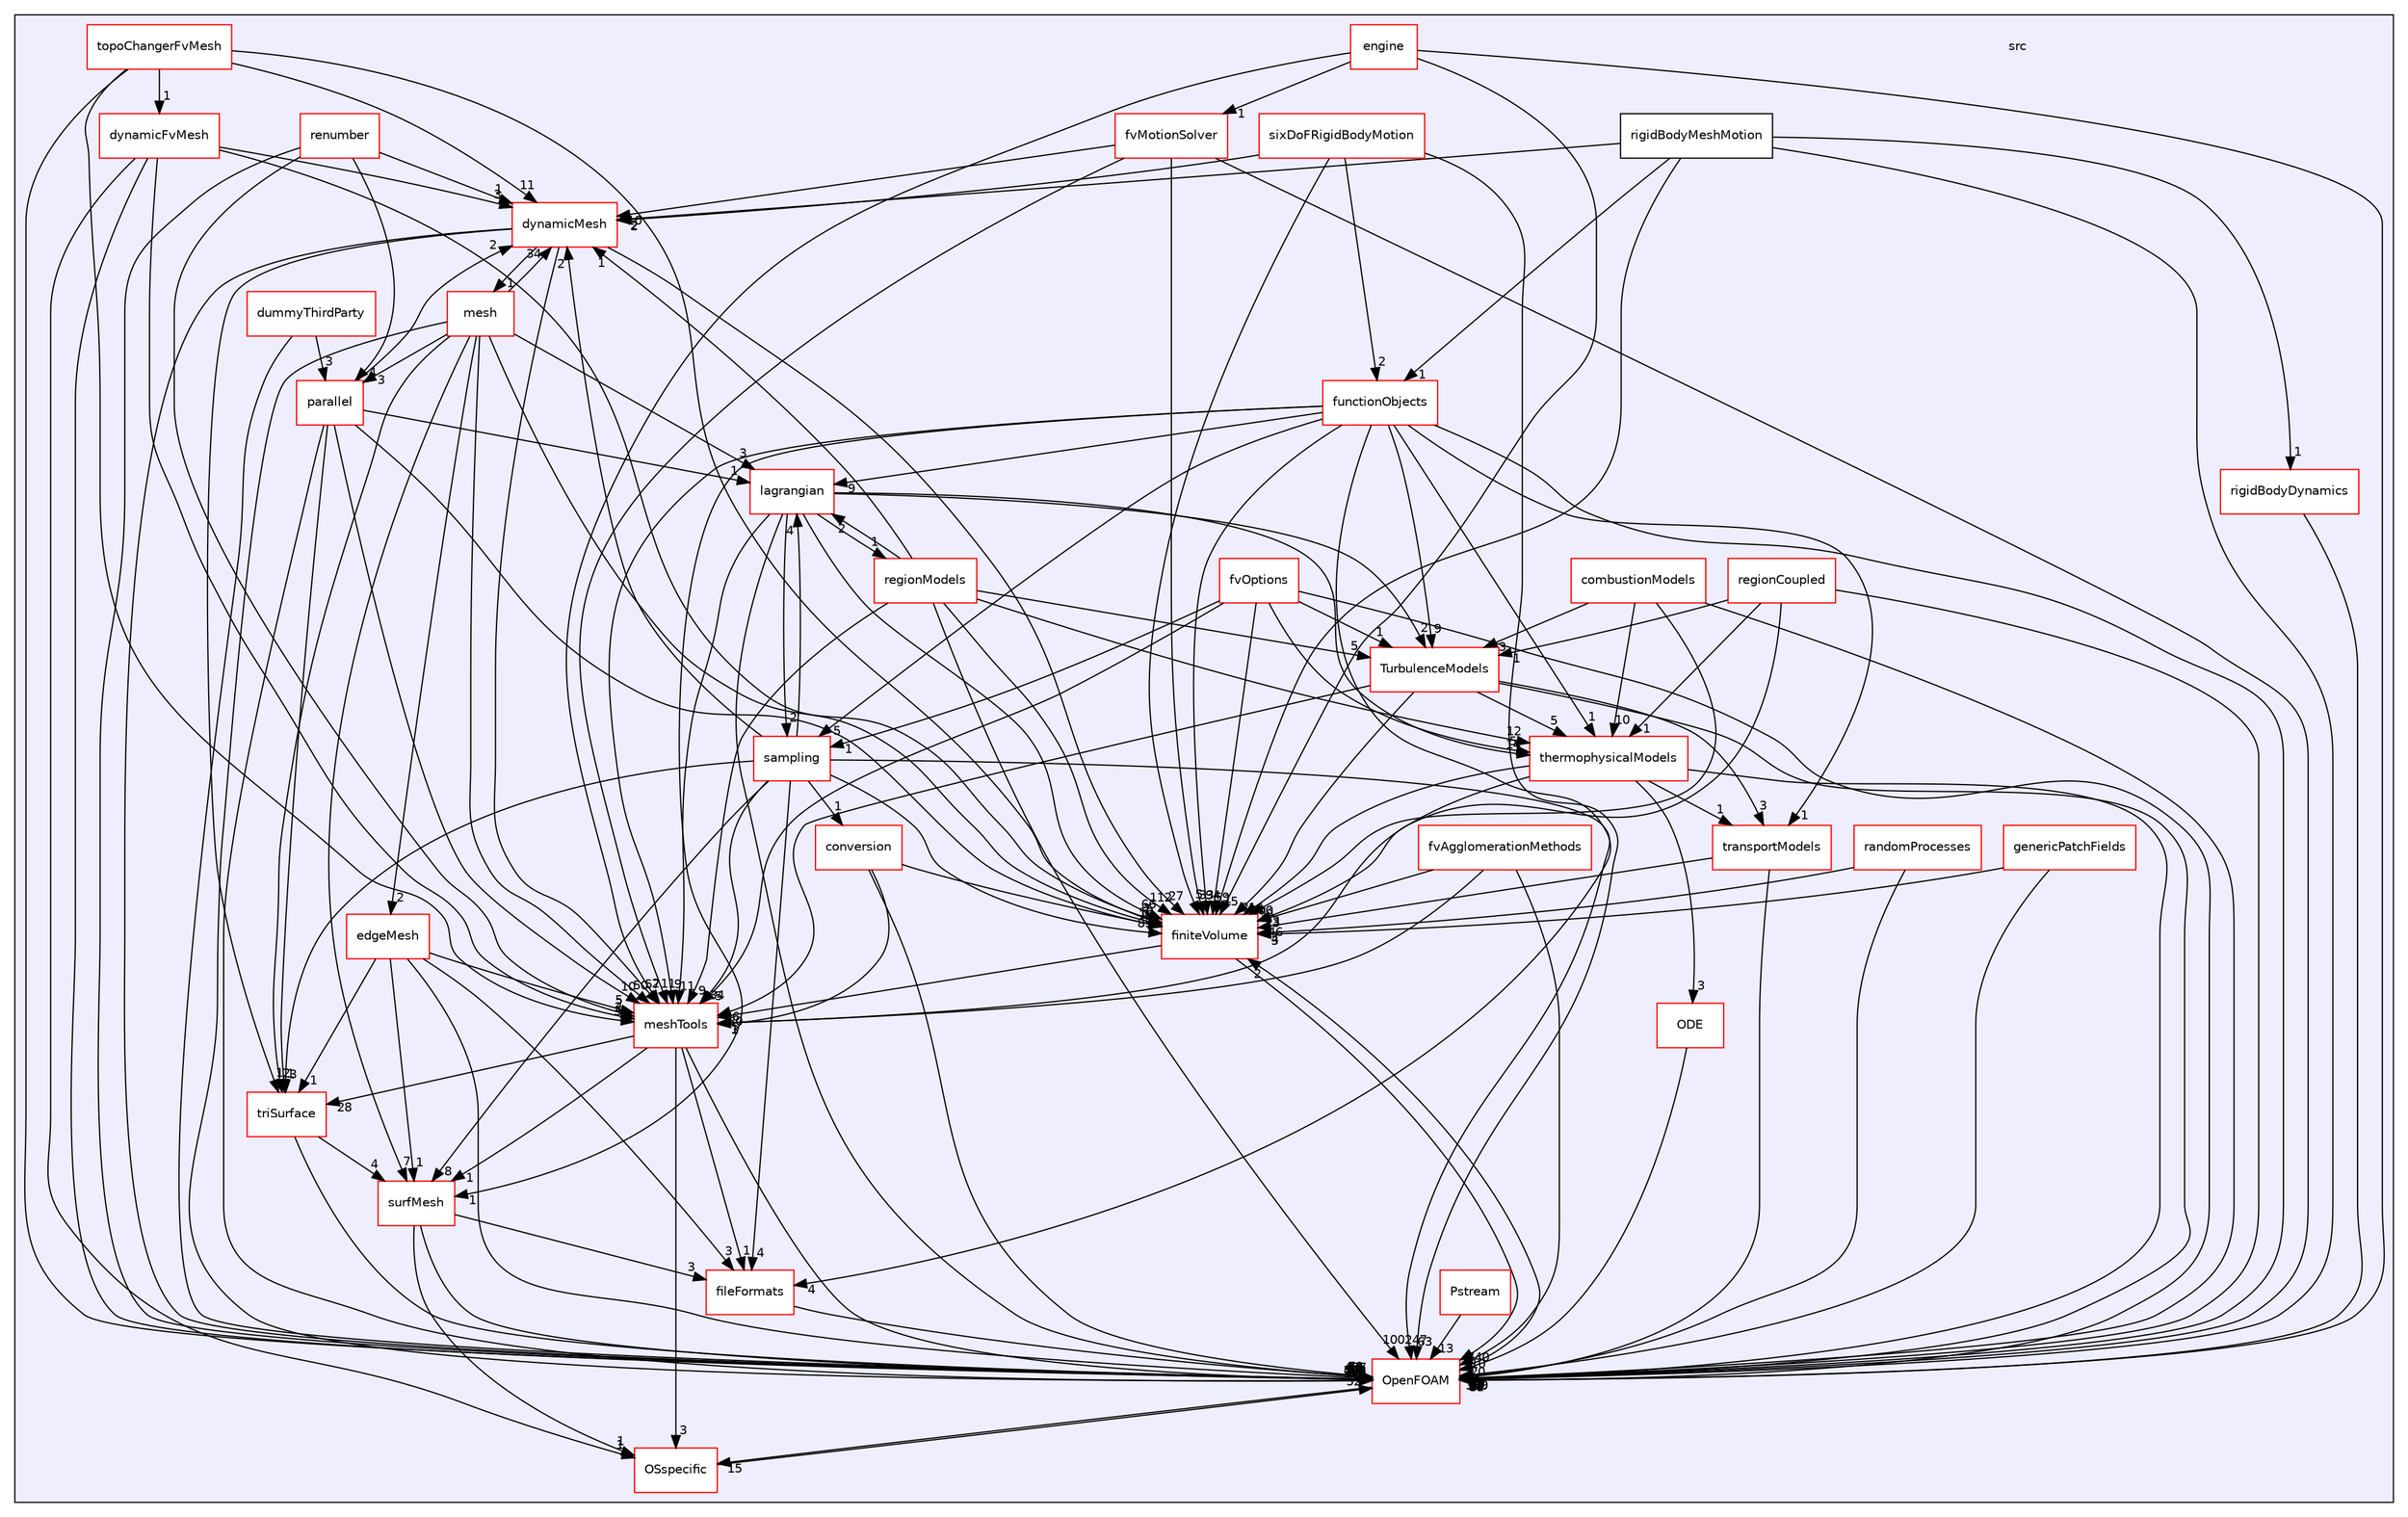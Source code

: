 digraph "src" {
  bgcolor=transparent;
  compound=true
  node [ fontsize="10", fontname="Helvetica"];
  edge [ labelfontsize="10", labelfontname="Helvetica"];
  subgraph clusterdir_68267d1309a1af8e8297ef4c3efbcdba {
    graph [ bgcolor="#eeeeff", pencolor="black", label="" URL="dir_68267d1309a1af8e8297ef4c3efbcdba.html"];
    dir_68267d1309a1af8e8297ef4c3efbcdba [shape=plaintext label="src"];
    dir_a28bb8a003fe9b05e061f79ecbbcb476 [shape=box label="combustionModels" color="red" fillcolor="white" style="filled" URL="dir_a28bb8a003fe9b05e061f79ecbbcb476.html"];
    dir_22e3beccf9f956a3c7bfcabae9a0dde0 [shape=box label="conversion" color="red" fillcolor="white" style="filled" URL="dir_22e3beccf9f956a3c7bfcabae9a0dde0.html"];
    dir_3dbf595be03a0daf8d8ce1c2eec1d958 [shape=box label="dummyThirdParty" color="red" fillcolor="white" style="filled" URL="dir_3dbf595be03a0daf8d8ce1c2eec1d958.html"];
    dir_7045e8b584c9485727394e576736d39b [shape=box label="dynamicFvMesh" color="red" fillcolor="white" style="filled" URL="dir_7045e8b584c9485727394e576736d39b.html"];
    dir_63742796c427c97a292c80f7db71da36 [shape=box label="dynamicMesh" color="red" fillcolor="white" style="filled" URL="dir_63742796c427c97a292c80f7db71da36.html"];
    dir_547d95b1f800fe300ab8f22eec4ab7b0 [shape=box label="edgeMesh" color="red" fillcolor="white" style="filled" URL="dir_547d95b1f800fe300ab8f22eec4ab7b0.html"];
    dir_2052808828190f934b76e979ee65af8a [shape=box label="engine" color="red" fillcolor="white" style="filled" URL="dir_2052808828190f934b76e979ee65af8a.html"];
    dir_b05602f37bb521a7142c0a3e200b5f35 [shape=box label="fileFormats" color="red" fillcolor="white" style="filled" URL="dir_b05602f37bb521a7142c0a3e200b5f35.html"];
    dir_9bd15774b555cf7259a6fa18f99fe99b [shape=box label="finiteVolume" color="red" fillcolor="white" style="filled" URL="dir_9bd15774b555cf7259a6fa18f99fe99b.html"];
    dir_de23f6d4f0962ea995903f5110543226 [shape=box label="functionObjects" color="red" fillcolor="white" style="filled" URL="dir_de23f6d4f0962ea995903f5110543226.html"];
    dir_41168bd370834a1b1cba6e5748145d93 [shape=box label="fvAgglomerationMethods" color="red" fillcolor="white" style="filled" URL="dir_41168bd370834a1b1cba6e5748145d93.html"];
    dir_f7091aeabaea36e4bb5fe5aa28ecbeff [shape=box label="fvMotionSolver" color="red" fillcolor="white" style="filled" URL="dir_f7091aeabaea36e4bb5fe5aa28ecbeff.html"];
    dir_3feeed9f14097927738cfbd9bcefd859 [shape=box label="fvOptions" color="red" fillcolor="white" style="filled" URL="dir_3feeed9f14097927738cfbd9bcefd859.html"];
    dir_3154ba193e3ac963c88d6c888f25ed6f [shape=box label="genericPatchFields" color="red" fillcolor="white" style="filled" URL="dir_3154ba193e3ac963c88d6c888f25ed6f.html"];
    dir_f8c25efc4b6f6a8502a42d5af7554d23 [shape=box label="lagrangian" color="red" fillcolor="white" style="filled" URL="dir_f8c25efc4b6f6a8502a42d5af7554d23.html"];
    dir_7be0d8c199b9408ae01f5d77515b8def [shape=box label="mesh" color="red" fillcolor="white" style="filled" URL="dir_7be0d8c199b9408ae01f5d77515b8def.html"];
    dir_ae30ad0bef50cf391b24c614251bb9fd [shape=box label="meshTools" color="red" fillcolor="white" style="filled" URL="dir_ae30ad0bef50cf391b24c614251bb9fd.html"];
    dir_e47b7a1cb0d621da2e060462b00c1c76 [shape=box label="ODE" color="red" fillcolor="white" style="filled" URL="dir_e47b7a1cb0d621da2e060462b00c1c76.html"];
    dir_c5473ff19b20e6ec4dfe5c310b3778a8 [shape=box label="OpenFOAM" color="red" fillcolor="white" style="filled" URL="dir_c5473ff19b20e6ec4dfe5c310b3778a8.html"];
    dir_1e7df7a7407fc4618be5c18f76eb7b99 [shape=box label="OSspecific" color="red" fillcolor="white" style="filled" URL="dir_1e7df7a7407fc4618be5c18f76eb7b99.html"];
    dir_72b2b5518d1565784443265ec6729f79 [shape=box label="parallel" color="red" fillcolor="white" style="filled" URL="dir_72b2b5518d1565784443265ec6729f79.html"];
    dir_ff51fe012a37fcf6e2c3724d940b7d0e [shape=box label="Pstream" color="red" fillcolor="white" style="filled" URL="dir_ff51fe012a37fcf6e2c3724d940b7d0e.html"];
    dir_6992af9b03f6fc22ea45caf98ff89caa [shape=box label="randomProcesses" color="red" fillcolor="white" style="filled" URL="dir_6992af9b03f6fc22ea45caf98ff89caa.html"];
    dir_fc4223bde3e095374defb19697548585 [shape=box label="regionCoupled" color="red" fillcolor="white" style="filled" URL="dir_fc4223bde3e095374defb19697548585.html"];
    dir_1cee61ac5e24023b73c87e3e265bd2be [shape=box label="regionModels" color="red" fillcolor="white" style="filled" URL="dir_1cee61ac5e24023b73c87e3e265bd2be.html"];
    dir_3fb75520e4639d06064b0beb93e07f9b [shape=box label="renumber" color="red" fillcolor="white" style="filled" URL="dir_3fb75520e4639d06064b0beb93e07f9b.html"];
    dir_910720b80d2212eaa7292c1abd76c375 [shape=box label="rigidBodyDynamics" color="red" fillcolor="white" style="filled" URL="dir_910720b80d2212eaa7292c1abd76c375.html"];
    dir_f7c4c91d76964006204b3afe5679c6fe [shape=box label="rigidBodyMeshMotion" color="black" fillcolor="white" style="filled" URL="dir_f7c4c91d76964006204b3afe5679c6fe.html"];
    dir_24a3817a3c61c11f04a0a72057522f4f [shape=box label="sampling" color="red" fillcolor="white" style="filled" URL="dir_24a3817a3c61c11f04a0a72057522f4f.html"];
    dir_a5b93d9ceb327a1197b724c6aefedcbd [shape=box label="sixDoFRigidBodyMotion" color="red" fillcolor="white" style="filled" URL="dir_a5b93d9ceb327a1197b724c6aefedcbd.html"];
    dir_0a88fe22feb23ce5f078a04a1df67721 [shape=box label="surfMesh" color="red" fillcolor="white" style="filled" URL="dir_0a88fe22feb23ce5f078a04a1df67721.html"];
    dir_2778d089ec5c4f66810b11f753867003 [shape=box label="thermophysicalModels" color="red" fillcolor="white" style="filled" URL="dir_2778d089ec5c4f66810b11f753867003.html"];
    dir_e7971e9c65d637bd16ff2087df237f5f [shape=box label="topoChangerFvMesh" color="red" fillcolor="white" style="filled" URL="dir_e7971e9c65d637bd16ff2087df237f5f.html"];
    dir_9415e59289a6feeb24164dafa70a594f [shape=box label="transportModels" color="red" fillcolor="white" style="filled" URL="dir_9415e59289a6feeb24164dafa70a594f.html"];
    dir_b63c002b7559990bd414058641eb48ad [shape=box label="triSurface" color="red" fillcolor="white" style="filled" URL="dir_b63c002b7559990bd414058641eb48ad.html"];
    dir_1eda626aeac0f0ad2848c36acaa5d501 [shape=box label="TurbulenceModels" color="red" fillcolor="white" style="filled" URL="dir_1eda626aeac0f0ad2848c36acaa5d501.html"];
  }
  dir_ff51fe012a37fcf6e2c3724d940b7d0e->dir_c5473ff19b20e6ec4dfe5c310b3778a8 [headlabel="13", labeldistance=1.5 headhref="dir_002029_001927.html"];
  dir_9bd15774b555cf7259a6fa18f99fe99b->dir_ae30ad0bef50cf391b24c614251bb9fd [headlabel="30", labeldistance=1.5 headhref="dir_000873_001781.html"];
  dir_9bd15774b555cf7259a6fa18f99fe99b->dir_c5473ff19b20e6ec4dfe5c310b3778a8 [headlabel="740", labeldistance=1.5 headhref="dir_000873_001927.html"];
  dir_f7c4c91d76964006204b3afe5679c6fe->dir_9bd15774b555cf7259a6fa18f99fe99b [headlabel="1", labeldistance=1.5 headhref="dir_002648_000873.html"];
  dir_f7c4c91d76964006204b3afe5679c6fe->dir_910720b80d2212eaa7292c1abd76c375 [headlabel="1", labeldistance=1.5 headhref="dir_002648_002595.html"];
  dir_f7c4c91d76964006204b3afe5679c6fe->dir_63742796c427c97a292c80f7db71da36 [headlabel="2", labeldistance=1.5 headhref="dir_002648_000778.html"];
  dir_f7c4c91d76964006204b3afe5679c6fe->dir_de23f6d4f0962ea995903f5110543226 [headlabel="1", labeldistance=1.5 headhref="dir_002648_000909.html"];
  dir_f7c4c91d76964006204b3afe5679c6fe->dir_c5473ff19b20e6ec4dfe5c310b3778a8 [headlabel="4", labeldistance=1.5 headhref="dir_002648_001927.html"];
  dir_24a3817a3c61c11f04a0a72057522f4f->dir_9bd15774b555cf7259a6fa18f99fe99b [headlabel="85", labeldistance=1.5 headhref="dir_002649_000873.html"];
  dir_24a3817a3c61c11f04a0a72057522f4f->dir_22e3beccf9f956a3c7bfcabae9a0dde0 [headlabel="1", labeldistance=1.5 headhref="dir_002649_000742.html"];
  dir_24a3817a3c61c11f04a0a72057522f4f->dir_0a88fe22feb23ce5f078a04a1df67721 [headlabel="8", labeldistance=1.5 headhref="dir_002649_002710.html"];
  dir_24a3817a3c61c11f04a0a72057522f4f->dir_b63c002b7559990bd414058641eb48ad [headlabel="3", labeldistance=1.5 headhref="dir_002649_002999.html"];
  dir_24a3817a3c61c11f04a0a72057522f4f->dir_ae30ad0bef50cf391b24c614251bb9fd [headlabel="34", labeldistance=1.5 headhref="dir_002649_001781.html"];
  dir_24a3817a3c61c11f04a0a72057522f4f->dir_63742796c427c97a292c80f7db71da36 [headlabel="2", labeldistance=1.5 headhref="dir_002649_000778.html"];
  dir_24a3817a3c61c11f04a0a72057522f4f->dir_b05602f37bb521a7142c0a3e200b5f35 [headlabel="4", labeldistance=1.5 headhref="dir_002649_000860.html"];
  dir_24a3817a3c61c11f04a0a72057522f4f->dir_c5473ff19b20e6ec4dfe5c310b3778a8 [headlabel="247", labeldistance=1.5 headhref="dir_002649_001927.html"];
  dir_24a3817a3c61c11f04a0a72057522f4f->dir_f8c25efc4b6f6a8502a42d5af7554d23 [headlabel="4", labeldistance=1.5 headhref="dir_002649_001395.html"];
  dir_2052808828190f934b76e979ee65af8a->dir_9bd15774b555cf7259a6fa18f99fe99b [headlabel="5", labeldistance=1.5 headhref="dir_000849_000873.html"];
  dir_2052808828190f934b76e979ee65af8a->dir_ae30ad0bef50cf391b24c614251bb9fd [headlabel="2", labeldistance=1.5 headhref="dir_000849_001781.html"];
  dir_2052808828190f934b76e979ee65af8a->dir_c5473ff19b20e6ec4dfe5c310b3778a8 [headlabel="29", labeldistance=1.5 headhref="dir_000849_001927.html"];
  dir_2052808828190f934b76e979ee65af8a->dir_f7091aeabaea36e4bb5fe5aa28ecbeff [headlabel="1", labeldistance=1.5 headhref="dir_000849_001307.html"];
  dir_22e3beccf9f956a3c7bfcabae9a0dde0->dir_9bd15774b555cf7259a6fa18f99fe99b [headlabel="1", labeldistance=1.5 headhref="dir_000742_000873.html"];
  dir_22e3beccf9f956a3c7bfcabae9a0dde0->dir_ae30ad0bef50cf391b24c614251bb9fd [headlabel="3", labeldistance=1.5 headhref="dir_000742_001781.html"];
  dir_22e3beccf9f956a3c7bfcabae9a0dde0->dir_c5473ff19b20e6ec4dfe5c310b3778a8 [headlabel="78", labeldistance=1.5 headhref="dir_000742_001927.html"];
  dir_3154ba193e3ac963c88d6c888f25ed6f->dir_9bd15774b555cf7259a6fa18f99fe99b [headlabel="3", labeldistance=1.5 headhref="dir_001392_000873.html"];
  dir_3154ba193e3ac963c88d6c888f25ed6f->dir_c5473ff19b20e6ec4dfe5c310b3778a8 [headlabel="9", labeldistance=1.5 headhref="dir_001392_001927.html"];
  dir_0a88fe22feb23ce5f078a04a1df67721->dir_b05602f37bb521a7142c0a3e200b5f35 [headlabel="3", labeldistance=1.5 headhref="dir_002710_000860.html"];
  dir_0a88fe22feb23ce5f078a04a1df67721->dir_c5473ff19b20e6ec4dfe5c310b3778a8 [headlabel="202", labeldistance=1.5 headhref="dir_002710_001927.html"];
  dir_0a88fe22feb23ce5f078a04a1df67721->dir_1e7df7a7407fc4618be5c18f76eb7b99 [headlabel="1", labeldistance=1.5 headhref="dir_002710_002467.html"];
  dir_b63c002b7559990bd414058641eb48ad->dir_0a88fe22feb23ce5f078a04a1df67721 [headlabel="4", labeldistance=1.5 headhref="dir_002999_002710.html"];
  dir_b63c002b7559990bd414058641eb48ad->dir_c5473ff19b20e6ec4dfe5c310b3778a8 [headlabel="73", labeldistance=1.5 headhref="dir_002999_001927.html"];
  dir_ae30ad0bef50cf391b24c614251bb9fd->dir_0a88fe22feb23ce5f078a04a1df67721 [headlabel="1", labeldistance=1.5 headhref="dir_001781_002710.html"];
  dir_ae30ad0bef50cf391b24c614251bb9fd->dir_b63c002b7559990bd414058641eb48ad [headlabel="28", labeldistance=1.5 headhref="dir_001781_002999.html"];
  dir_ae30ad0bef50cf391b24c614251bb9fd->dir_b05602f37bb521a7142c0a3e200b5f35 [headlabel="1", labeldistance=1.5 headhref="dir_001781_000860.html"];
  dir_ae30ad0bef50cf391b24c614251bb9fd->dir_c5473ff19b20e6ec4dfe5c310b3778a8 [headlabel="738", labeldistance=1.5 headhref="dir_001781_001927.html"];
  dir_ae30ad0bef50cf391b24c614251bb9fd->dir_1e7df7a7407fc4618be5c18f76eb7b99 [headlabel="3", labeldistance=1.5 headhref="dir_001781_002467.html"];
  dir_910720b80d2212eaa7292c1abd76c375->dir_c5473ff19b20e6ec4dfe5c310b3778a8 [headlabel="61", labeldistance=1.5 headhref="dir_002595_001927.html"];
  dir_7be0d8c199b9408ae01f5d77515b8def->dir_9bd15774b555cf7259a6fa18f99fe99b [headlabel="12", labeldistance=1.5 headhref="dir_001750_000873.html"];
  dir_7be0d8c199b9408ae01f5d77515b8def->dir_0a88fe22feb23ce5f078a04a1df67721 [headlabel="7", labeldistance=1.5 headhref="dir_001750_002710.html"];
  dir_7be0d8c199b9408ae01f5d77515b8def->dir_b63c002b7559990bd414058641eb48ad [headlabel="2", labeldistance=1.5 headhref="dir_001750_002999.html"];
  dir_7be0d8c199b9408ae01f5d77515b8def->dir_ae30ad0bef50cf391b24c614251bb9fd [headlabel="50", labeldistance=1.5 headhref="dir_001750_001781.html"];
  dir_7be0d8c199b9408ae01f5d77515b8def->dir_63742796c427c97a292c80f7db71da36 [headlabel="34", labeldistance=1.5 headhref="dir_001750_000778.html"];
  dir_7be0d8c199b9408ae01f5d77515b8def->dir_547d95b1f800fe300ab8f22eec4ab7b0 [headlabel="2", labeldistance=1.5 headhref="dir_001750_000836.html"];
  dir_7be0d8c199b9408ae01f5d77515b8def->dir_72b2b5518d1565784443265ec6729f79 [headlabel="3", labeldistance=1.5 headhref="dir_001750_002473.html"];
  dir_7be0d8c199b9408ae01f5d77515b8def->dir_c5473ff19b20e6ec4dfe5c310b3778a8 [headlabel="192", labeldistance=1.5 headhref="dir_001750_001927.html"];
  dir_7be0d8c199b9408ae01f5d77515b8def->dir_f8c25efc4b6f6a8502a42d5af7554d23 [headlabel="3", labeldistance=1.5 headhref="dir_001750_001395.html"];
  dir_3dbf595be03a0daf8d8ce1c2eec1d958->dir_72b2b5518d1565784443265ec6729f79 [headlabel="3", labeldistance=1.5 headhref="dir_000752_002473.html"];
  dir_3dbf595be03a0daf8d8ce1c2eec1d958->dir_c5473ff19b20e6ec4dfe5c310b3778a8 [headlabel="7", labeldistance=1.5 headhref="dir_000752_001927.html"];
  dir_63742796c427c97a292c80f7db71da36->dir_9bd15774b555cf7259a6fa18f99fe99b [headlabel="27", labeldistance=1.5 headhref="dir_000778_000873.html"];
  dir_63742796c427c97a292c80f7db71da36->dir_b63c002b7559990bd414058641eb48ad [headlabel="1", labeldistance=1.5 headhref="dir_000778_002999.html"];
  dir_63742796c427c97a292c80f7db71da36->dir_ae30ad0bef50cf391b24c614251bb9fd [headlabel="57", labeldistance=1.5 headhref="dir_000778_001781.html"];
  dir_63742796c427c97a292c80f7db71da36->dir_7be0d8c199b9408ae01f5d77515b8def [headlabel="1", labeldistance=1.5 headhref="dir_000778_001750.html"];
  dir_63742796c427c97a292c80f7db71da36->dir_c5473ff19b20e6ec4dfe5c310b3778a8 [headlabel="489", labeldistance=1.5 headhref="dir_000778_001927.html"];
  dir_b05602f37bb521a7142c0a3e200b5f35->dir_c5473ff19b20e6ec4dfe5c310b3778a8 [headlabel="63", labeldistance=1.5 headhref="dir_000860_001927.html"];
  dir_1eda626aeac0f0ad2848c36acaa5d501->dir_9bd15774b555cf7259a6fa18f99fe99b [headlabel="214", labeldistance=1.5 headhref="dir_000728_000873.html"];
  dir_1eda626aeac0f0ad2848c36acaa5d501->dir_ae30ad0bef50cf391b24c614251bb9fd [headlabel="6", labeldistance=1.5 headhref="dir_000728_001781.html"];
  dir_1eda626aeac0f0ad2848c36acaa5d501->dir_2778d089ec5c4f66810b11f753867003 [headlabel="5", labeldistance=1.5 headhref="dir_000728_001214.html"];
  dir_1eda626aeac0f0ad2848c36acaa5d501->dir_c5473ff19b20e6ec4dfe5c310b3778a8 [headlabel="79", labeldistance=1.5 headhref="dir_000728_001927.html"];
  dir_1eda626aeac0f0ad2848c36acaa5d501->dir_9415e59289a6feeb24164dafa70a594f [headlabel="3", labeldistance=1.5 headhref="dir_000728_000891.html"];
  dir_a28bb8a003fe9b05e061f79ecbbcb476->dir_9bd15774b555cf7259a6fa18f99fe99b [headlabel="11", labeldistance=1.5 headhref="dir_000712_000873.html"];
  dir_a28bb8a003fe9b05e061f79ecbbcb476->dir_1eda626aeac0f0ad2848c36acaa5d501 [headlabel="3", labeldistance=1.5 headhref="dir_000712_000728.html"];
  dir_a28bb8a003fe9b05e061f79ecbbcb476->dir_2778d089ec5c4f66810b11f753867003 [headlabel="10", labeldistance=1.5 headhref="dir_000712_001214.html"];
  dir_a28bb8a003fe9b05e061f79ecbbcb476->dir_c5473ff19b20e6ec4dfe5c310b3778a8 [headlabel="16", labeldistance=1.5 headhref="dir_000712_001927.html"];
  dir_e7971e9c65d637bd16ff2087df237f5f->dir_9bd15774b555cf7259a6fa18f99fe99b [headlabel="1", labeldistance=1.5 headhref="dir_002965_000873.html"];
  dir_e7971e9c65d637bd16ff2087df237f5f->dir_ae30ad0bef50cf391b24c614251bb9fd [headlabel="3", labeldistance=1.5 headhref="dir_002965_001781.html"];
  dir_e7971e9c65d637bd16ff2087df237f5f->dir_63742796c427c97a292c80f7db71da36 [headlabel="11", labeldistance=1.5 headhref="dir_002965_000778.html"];
  dir_e7971e9c65d637bd16ff2087df237f5f->dir_c5473ff19b20e6ec4dfe5c310b3778a8 [headlabel="19", labeldistance=1.5 headhref="dir_002965_001927.html"];
  dir_e7971e9c65d637bd16ff2087df237f5f->dir_7045e8b584c9485727394e576736d39b [headlabel="1", labeldistance=1.5 headhref="dir_002965_000757.html"];
  dir_547d95b1f800fe300ab8f22eec4ab7b0->dir_0a88fe22feb23ce5f078a04a1df67721 [headlabel="1", labeldistance=1.5 headhref="dir_000836_002710.html"];
  dir_547d95b1f800fe300ab8f22eec4ab7b0->dir_b63c002b7559990bd414058641eb48ad [headlabel="1", labeldistance=1.5 headhref="dir_000836_002999.html"];
  dir_547d95b1f800fe300ab8f22eec4ab7b0->dir_ae30ad0bef50cf391b24c614251bb9fd [headlabel="5", labeldistance=1.5 headhref="dir_000836_001781.html"];
  dir_547d95b1f800fe300ab8f22eec4ab7b0->dir_b05602f37bb521a7142c0a3e200b5f35 [headlabel="3", labeldistance=1.5 headhref="dir_000836_000860.html"];
  dir_547d95b1f800fe300ab8f22eec4ab7b0->dir_c5473ff19b20e6ec4dfe5c310b3778a8 [headlabel="80", labeldistance=1.5 headhref="dir_000836_001927.html"];
  dir_41168bd370834a1b1cba6e5748145d93->dir_9bd15774b555cf7259a6fa18f99fe99b [headlabel="3", labeldistance=1.5 headhref="dir_001304_000873.html"];
  dir_41168bd370834a1b1cba6e5748145d93->dir_ae30ad0bef50cf391b24c614251bb9fd [headlabel="1", labeldistance=1.5 headhref="dir_001304_001781.html"];
  dir_41168bd370834a1b1cba6e5748145d93->dir_c5473ff19b20e6ec4dfe5c310b3778a8 [headlabel="10", labeldistance=1.5 headhref="dir_001304_001927.html"];
  dir_2778d089ec5c4f66810b11f753867003->dir_9bd15774b555cf7259a6fa18f99fe99b [headlabel="106", labeldistance=1.5 headhref="dir_001214_000873.html"];
  dir_2778d089ec5c4f66810b11f753867003->dir_ae30ad0bef50cf391b24c614251bb9fd [headlabel="1", labeldistance=1.5 headhref="dir_001214_001781.html"];
  dir_2778d089ec5c4f66810b11f753867003->dir_c5473ff19b20e6ec4dfe5c310b3778a8 [headlabel="330", labeldistance=1.5 headhref="dir_001214_001927.html"];
  dir_2778d089ec5c4f66810b11f753867003->dir_9415e59289a6feeb24164dafa70a594f [headlabel="1", labeldistance=1.5 headhref="dir_001214_000891.html"];
  dir_2778d089ec5c4f66810b11f753867003->dir_e47b7a1cb0d621da2e060462b00c1c76 [headlabel="3", labeldistance=1.5 headhref="dir_001214_001485.html"];
  dir_3fb75520e4639d06064b0beb93e07f9b->dir_ae30ad0bef50cf391b24c614251bb9fd [headlabel="2", labeldistance=1.5 headhref="dir_002585_001781.html"];
  dir_3fb75520e4639d06064b0beb93e07f9b->dir_63742796c427c97a292c80f7db71da36 [headlabel="1", labeldistance=1.5 headhref="dir_002585_000778.html"];
  dir_3fb75520e4639d06064b0beb93e07f9b->dir_72b2b5518d1565784443265ec6729f79 [headlabel="4", labeldistance=1.5 headhref="dir_002585_002473.html"];
  dir_3fb75520e4639d06064b0beb93e07f9b->dir_c5473ff19b20e6ec4dfe5c310b3778a8 [headlabel="25", labeldistance=1.5 headhref="dir_002585_001927.html"];
  dir_6992af9b03f6fc22ea45caf98ff89caa->dir_9bd15774b555cf7259a6fa18f99fe99b [headlabel="4", labeldistance=1.5 headhref="dir_002499_000873.html"];
  dir_6992af9b03f6fc22ea45caf98ff89caa->dir_c5473ff19b20e6ec4dfe5c310b3778a8 [headlabel="26", labeldistance=1.5 headhref="dir_002499_001927.html"];
  dir_de23f6d4f0962ea995903f5110543226->dir_9bd15774b555cf7259a6fa18f99fe99b [headlabel="94", labeldistance=1.5 headhref="dir_000909_000873.html"];
  dir_de23f6d4f0962ea995903f5110543226->dir_24a3817a3c61c11f04a0a72057522f4f [headlabel="5", labeldistance=1.5 headhref="dir_000909_002649.html"];
  dir_de23f6d4f0962ea995903f5110543226->dir_0a88fe22feb23ce5f078a04a1df67721 [headlabel="1", labeldistance=1.5 headhref="dir_000909_002710.html"];
  dir_de23f6d4f0962ea995903f5110543226->dir_ae30ad0bef50cf391b24c614251bb9fd [headlabel="9", labeldistance=1.5 headhref="dir_000909_001781.html"];
  dir_de23f6d4f0962ea995903f5110543226->dir_b05602f37bb521a7142c0a3e200b5f35 [headlabel="4", labeldistance=1.5 headhref="dir_000909_000860.html"];
  dir_de23f6d4f0962ea995903f5110543226->dir_1eda626aeac0f0ad2848c36acaa5d501 [headlabel="9", labeldistance=1.5 headhref="dir_000909_000728.html"];
  dir_de23f6d4f0962ea995903f5110543226->dir_2778d089ec5c4f66810b11f753867003 [headlabel="1", labeldistance=1.5 headhref="dir_000909_001214.html"];
  dir_de23f6d4f0962ea995903f5110543226->dir_c5473ff19b20e6ec4dfe5c310b3778a8 [headlabel="169", labeldistance=1.5 headhref="dir_000909_001927.html"];
  dir_de23f6d4f0962ea995903f5110543226->dir_9415e59289a6feeb24164dafa70a594f [headlabel="1", labeldistance=1.5 headhref="dir_000909_000891.html"];
  dir_de23f6d4f0962ea995903f5110543226->dir_f8c25efc4b6f6a8502a42d5af7554d23 [headlabel="9", labeldistance=1.5 headhref="dir_000909_001395.html"];
  dir_72b2b5518d1565784443265ec6729f79->dir_9bd15774b555cf7259a6fa18f99fe99b [headlabel="16", labeldistance=1.5 headhref="dir_002473_000873.html"];
  dir_72b2b5518d1565784443265ec6729f79->dir_b63c002b7559990bd414058641eb48ad [headlabel="1", labeldistance=1.5 headhref="dir_002473_002999.html"];
  dir_72b2b5518d1565784443265ec6729f79->dir_ae30ad0bef50cf391b24c614251bb9fd [headlabel="10", labeldistance=1.5 headhref="dir_002473_001781.html"];
  dir_72b2b5518d1565784443265ec6729f79->dir_63742796c427c97a292c80f7db71da36 [headlabel="2", labeldistance=1.5 headhref="dir_002473_000778.html"];
  dir_72b2b5518d1565784443265ec6729f79->dir_c5473ff19b20e6ec4dfe5c310b3778a8 [headlabel="98", labeldistance=1.5 headhref="dir_002473_001927.html"];
  dir_72b2b5518d1565784443265ec6729f79->dir_f8c25efc4b6f6a8502a42d5af7554d23 [headlabel="1", labeldistance=1.5 headhref="dir_002473_001395.html"];
  dir_1cee61ac5e24023b73c87e3e265bd2be->dir_9bd15774b555cf7259a6fa18f99fe99b [headlabel="112", labeldistance=1.5 headhref="dir_000722_000873.html"];
  dir_1cee61ac5e24023b73c87e3e265bd2be->dir_ae30ad0bef50cf391b24c614251bb9fd [headlabel="9", labeldistance=1.5 headhref="dir_000722_001781.html"];
  dir_1cee61ac5e24023b73c87e3e265bd2be->dir_63742796c427c97a292c80f7db71da36 [headlabel="1", labeldistance=1.5 headhref="dir_000722_000778.html"];
  dir_1cee61ac5e24023b73c87e3e265bd2be->dir_1eda626aeac0f0ad2848c36acaa5d501 [headlabel="5", labeldistance=1.5 headhref="dir_000722_000728.html"];
  dir_1cee61ac5e24023b73c87e3e265bd2be->dir_2778d089ec5c4f66810b11f753867003 [headlabel="12", labeldistance=1.5 headhref="dir_000722_001214.html"];
  dir_1cee61ac5e24023b73c87e3e265bd2be->dir_c5473ff19b20e6ec4dfe5c310b3778a8 [headlabel="100", labeldistance=1.5 headhref="dir_000722_001927.html"];
  dir_1cee61ac5e24023b73c87e3e265bd2be->dir_f8c25efc4b6f6a8502a42d5af7554d23 [headlabel="2", labeldistance=1.5 headhref="dir_000722_001395.html"];
  dir_fc4223bde3e095374defb19697548585->dir_9bd15774b555cf7259a6fa18f99fe99b [headlabel="3", labeldistance=1.5 headhref="dir_002506_000873.html"];
  dir_fc4223bde3e095374defb19697548585->dir_1eda626aeac0f0ad2848c36acaa5d501 [headlabel="1", labeldistance=1.5 headhref="dir_002506_000728.html"];
  dir_fc4223bde3e095374defb19697548585->dir_2778d089ec5c4f66810b11f753867003 [headlabel="1", labeldistance=1.5 headhref="dir_002506_001214.html"];
  dir_fc4223bde3e095374defb19697548585->dir_c5473ff19b20e6ec4dfe5c310b3778a8 [headlabel="4", labeldistance=1.5 headhref="dir_002506_001927.html"];
  dir_c5473ff19b20e6ec4dfe5c310b3778a8->dir_9bd15774b555cf7259a6fa18f99fe99b [headlabel="2", labeldistance=1.5 headhref="dir_001927_000873.html"];
  dir_c5473ff19b20e6ec4dfe5c310b3778a8->dir_1e7df7a7407fc4618be5c18f76eb7b99 [headlabel="15", labeldistance=1.5 headhref="dir_001927_002467.html"];
  dir_9415e59289a6feeb24164dafa70a594f->dir_9bd15774b555cf7259a6fa18f99fe99b [headlabel="46", labeldistance=1.5 headhref="dir_000891_000873.html"];
  dir_9415e59289a6feeb24164dafa70a594f->dir_c5473ff19b20e6ec4dfe5c310b3778a8 [headlabel="31", labeldistance=1.5 headhref="dir_000891_001927.html"];
  dir_a5b93d9ceb327a1197b724c6aefedcbd->dir_9bd15774b555cf7259a6fa18f99fe99b [headlabel="5", labeldistance=1.5 headhref="dir_002624_000873.html"];
  dir_a5b93d9ceb327a1197b724c6aefedcbd->dir_63742796c427c97a292c80f7db71da36 [headlabel="2", labeldistance=1.5 headhref="dir_002624_000778.html"];
  dir_a5b93d9ceb327a1197b724c6aefedcbd->dir_de23f6d4f0962ea995903f5110543226 [headlabel="2", labeldistance=1.5 headhref="dir_002624_000909.html"];
  dir_a5b93d9ceb327a1197b724c6aefedcbd->dir_c5473ff19b20e6ec4dfe5c310b3778a8 [headlabel="63", labeldistance=1.5 headhref="dir_002624_001927.html"];
  dir_3feeed9f14097927738cfbd9bcefd859->dir_9bd15774b555cf7259a6fa18f99fe99b [headlabel="59", labeldistance=1.5 headhref="dir_001349_000873.html"];
  dir_3feeed9f14097927738cfbd9bcefd859->dir_24a3817a3c61c11f04a0a72057522f4f [headlabel="1", labeldistance=1.5 headhref="dir_001349_002649.html"];
  dir_3feeed9f14097927738cfbd9bcefd859->dir_ae30ad0bef50cf391b24c614251bb9fd [headlabel="5", labeldistance=1.5 headhref="dir_001349_001781.html"];
  dir_3feeed9f14097927738cfbd9bcefd859->dir_1eda626aeac0f0ad2848c36acaa5d501 [headlabel="1", labeldistance=1.5 headhref="dir_001349_000728.html"];
  dir_3feeed9f14097927738cfbd9bcefd859->dir_2778d089ec5c4f66810b11f753867003 [headlabel="5", labeldistance=1.5 headhref="dir_001349_001214.html"];
  dir_3feeed9f14097927738cfbd9bcefd859->dir_c5473ff19b20e6ec4dfe5c310b3778a8 [headlabel="89", labeldistance=1.5 headhref="dir_001349_001927.html"];
  dir_f7091aeabaea36e4bb5fe5aa28ecbeff->dir_9bd15774b555cf7259a6fa18f99fe99b [headlabel="33", labeldistance=1.5 headhref="dir_001307_000873.html"];
  dir_f7091aeabaea36e4bb5fe5aa28ecbeff->dir_ae30ad0bef50cf391b24c614251bb9fd [headlabel="11", labeldistance=1.5 headhref="dir_001307_001781.html"];
  dir_f7091aeabaea36e4bb5fe5aa28ecbeff->dir_63742796c427c97a292c80f7db71da36 [headlabel="10", labeldistance=1.5 headhref="dir_001307_000778.html"];
  dir_f7091aeabaea36e4bb5fe5aa28ecbeff->dir_c5473ff19b20e6ec4dfe5c310b3778a8 [headlabel="99", labeldistance=1.5 headhref="dir_001307_001927.html"];
  dir_e47b7a1cb0d621da2e060462b00c1c76->dir_c5473ff19b20e6ec4dfe5c310b3778a8 [headlabel="20", labeldistance=1.5 headhref="dir_001485_001927.html"];
  dir_f8c25efc4b6f6a8502a42d5af7554d23->dir_9bd15774b555cf7259a6fa18f99fe99b [headlabel="66", labeldistance=1.5 headhref="dir_001395_000873.html"];
  dir_f8c25efc4b6f6a8502a42d5af7554d23->dir_24a3817a3c61c11f04a0a72057522f4f [headlabel="2", labeldistance=1.5 headhref="dir_001395_002649.html"];
  dir_f8c25efc4b6f6a8502a42d5af7554d23->dir_ae30ad0bef50cf391b24c614251bb9fd [headlabel="11", labeldistance=1.5 headhref="dir_001395_001781.html"];
  dir_f8c25efc4b6f6a8502a42d5af7554d23->dir_1eda626aeac0f0ad2848c36acaa5d501 [headlabel="2", labeldistance=1.5 headhref="dir_001395_000728.html"];
  dir_f8c25efc4b6f6a8502a42d5af7554d23->dir_2778d089ec5c4f66810b11f753867003 [headlabel="14", labeldistance=1.5 headhref="dir_001395_001214.html"];
  dir_f8c25efc4b6f6a8502a42d5af7554d23->dir_1cee61ac5e24023b73c87e3e265bd2be [headlabel="1", labeldistance=1.5 headhref="dir_001395_000722.html"];
  dir_f8c25efc4b6f6a8502a42d5af7554d23->dir_c5473ff19b20e6ec4dfe5c310b3778a8 [headlabel="437", labeldistance=1.5 headhref="dir_001395_001927.html"];
  dir_1e7df7a7407fc4618be5c18f76eb7b99->dir_c5473ff19b20e6ec4dfe5c310b3778a8 [headlabel="52", labeldistance=1.5 headhref="dir_002467_001927.html"];
  dir_7045e8b584c9485727394e576736d39b->dir_9bd15774b555cf7259a6fa18f99fe99b [headlabel="7", labeldistance=1.5 headhref="dir_000757_000873.html"];
  dir_7045e8b584c9485727394e576736d39b->dir_ae30ad0bef50cf391b24c614251bb9fd [headlabel="2", labeldistance=1.5 headhref="dir_000757_001781.html"];
  dir_7045e8b584c9485727394e576736d39b->dir_63742796c427c97a292c80f7db71da36 [headlabel="3", labeldistance=1.5 headhref="dir_000757_000778.html"];
  dir_7045e8b584c9485727394e576736d39b->dir_c5473ff19b20e6ec4dfe5c310b3778a8 [headlabel="70", labeldistance=1.5 headhref="dir_000757_001927.html"];
  dir_7045e8b584c9485727394e576736d39b->dir_1e7df7a7407fc4618be5c18f76eb7b99 [headlabel="1", labeldistance=1.5 headhref="dir_000757_002467.html"];
}
